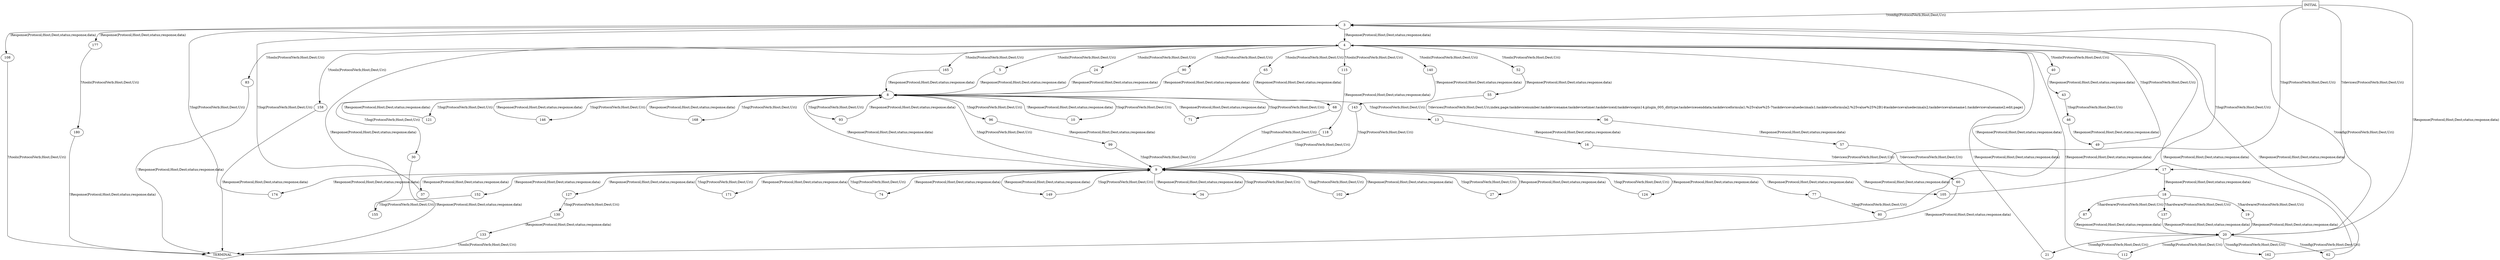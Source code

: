 digraph G {
  0 [label="INITIAL",shape=box];
  1 [label="TERMINAL",shape=diamond];
  3 [label="3"];
  4 [label="4"];
  5 [label="5"];
  8 [label="8"];
  9 [label="9"];
  10 [label="10"];
  13 [label="13"];
  16 [label="16"];
  17 [label="17"];
  18 [label="18"];
  19 [label="19"];
  20 [label="20"];
  21 [label="21"];
  24 [label="24"];
  27 [label="27"];
  30 [label="30"];
  34 [label="34"];
  37 [label="37"];
  40 [label="40"];
  43 [label="43"];
  46 [label="46"];
  49 [label="49"];
  52 [label="52"];
  55 [label="55"];
  56 [label="56"];
  57 [label="57"];
  60 [label="60"];
  62 [label="62"];
  65 [label="65"];
  68 [label="68"];
  71 [label="71"];
  74 [label="74"];
  77 [label="77"];
  80 [label="80"];
  83 [label="83"];
  87 [label="87"];
  90 [label="90"];
  93 [label="93"];
  96 [label="96"];
  99 [label="99"];
  102 [label="102"];
  105 [label="105"];
  108 [label="108"];
  112 [label="112"];
  115 [label="115"];
  118 [label="118"];
  121 [label="121"];
  124 [label="124"];
  127 [label="127"];
  130 [label="130"];
  133 [label="133"];
  137 [label="137"];
  140 [label="140"];
  143 [label="143"];
  146 [label="146"];
  149 [label="149"];
  152 [label="152"];
  155 [label="155"];
  158 [label="158"];
  162 [label="162"];
  165 [label="165"];
  168 [label="168"];
  171 [label="171"];
  174 [label="174"];
  177 [label="177"];
  180 [label="180"];
0->3  [label="?/config(ProtocolVerb;Host;Dest;Uri)"]
3->177  [label="!Response(Protocol;Host;Dest;status;response;data)"]
3->108  [label="!Response(Protocol;Host;Dest;status;response;data)"]
3->4  [label="!Response(Protocol;Host;Dest;status;response;data)"]
4->5  [label="?/tools(ProtocolVerb;Host;Dest;Uri)"]
4->24  [label="?/tools(ProtocolVerb;Host;Dest;Uri)"]
4->115  [label="?/tools(ProtocolVerb;Host;Dest;Uri)"]
4->65  [label="?/tools(ProtocolVerb;Host;Dest;Uri)"]
4->52  [label="?/tools(ProtocolVerb;Host;Dest;Uri)"]
4->158  [label="?/tools(ProtocolVerb;Host;Dest;Uri)"]
4->90  [label="?/tools(ProtocolVerb;Host;Dest;Uri)"]
4->165  [label="?/tools(ProtocolVerb;Host;Dest;Uri)"]
4->40  [label="?/tools(ProtocolVerb;Host;Dest;Uri)"]
4->83  [label="?/tools(ProtocolVerb;Host;Dest;Uri)"]
4->140  [label="?/tools(ProtocolVerb;Host;Dest;Uri)"]
5->8  [label="!Response(Protocol;Host;Dest;status;response;data)"]
8->13  [label="?/log(ProtocolVerb;Host;Dest;Uri)"]
8->71  [label="?/log(ProtocolVerb;Host;Dest;Uri)"]
8->168  [label="?/log(ProtocolVerb;Host;Dest;Uri)"]
8->10  [label="?/log(ProtocolVerb;Host;Dest;Uri)"]
8->96  [label="?/log(ProtocolVerb;Host;Dest;Uri)"]
8->93  [label="?/log(ProtocolVerb;Host;Dest;Uri)"]
8->30  [label="?/log(ProtocolVerb;Host;Dest;Uri)"]
8->146  [label="?/log(ProtocolVerb;Host;Dest;Uri)"]
8->121  [label="?/log(ProtocolVerb;Host;Dest;Uri)"]
8->9  [label="?/log(ProtocolVerb;Host;Dest;Uri)"]
9->77  [label="!Response(Protocol;Host;Dest;status;response;data)"]
9->102  [label="!Response(Protocol;Host;Dest;status;response;data)"]
9->149  [label="!Response(Protocol;Host;Dest;status;response;data)"]
9->27  [label="!Response(Protocol;Host;Dest;status;response;data)"]
9->37  [label="!Response(Protocol;Host;Dest;status;response;data)"]
9->127  [label="!Response(Protocol;Host;Dest;status;response;data)"]
9->74  [label="!Response(Protocol;Host;Dest;status;response;data)"]
9->171  [label="!Response(Protocol;Host;Dest;status;response;data)"]
9->34  [label="!Response(Protocol;Host;Dest;status;response;data)"]
9->105  [label="!Response(Protocol;Host;Dest;status;response;data)"]
9->124  [label="!Response(Protocol;Host;Dest;status;response;data)"]
9->174  [label="!Response(Protocol;Host;Dest;status;response;data)"]
9->152  [label="!Response(Protocol;Host;Dest;status;response;data)"]
9->8  [label="!Response(Protocol;Host;Dest;status;response;data)"]
10->8  [label="!Response(Protocol;Host;Dest;status;response;data)"]
13->16  [label="!Response(Protocol;Host;Dest;status;response;data)"]
16->17  [label="?/devices(ProtocolVerb;Host;Dest;Uri)"]
17->18  [label="!Response(Protocol;Host;Dest;status;response;data)"]
18->87  [label="?/hardware(ProtocolVerb;Host;Dest;Uri)"]
18->137  [label="?/hardware(ProtocolVerb;Host;Dest;Uri)"]
18->19  [label="?/hardware(ProtocolVerb;Host;Dest;Uri)"]
19->20  [label="!Response(Protocol;Host;Dest;status;response;data)"]
20->21  [label="?/config(ProtocolVerb;Host;Dest;Uri)"]
20->112  [label="?/config(ProtocolVerb;Host;Dest;Uri)"]
20->62  [label="?/config(ProtocolVerb;Host;Dest;Uri)"]
20->162  [label="?/config(ProtocolVerb;Host;Dest;Uri)"]
20->3  [label="?/config(ProtocolVerb;Host;Dest;Uri)"]
21->4  [label="!Response(Protocol;Host;Dest;status;response;data)"]
24->8  [label="!Response(Protocol;Host;Dest;status;response;data)"]
27->9  [label="?/log(ProtocolVerb;Host;Dest;Uri)"]
30->1  [label="!Response(Protocol;Host;Dest;status;response;data)"]
0->9  [label="?/log(ProtocolVerb;Host;Dest;Uri)"]
34->9  [label="?/log(ProtocolVerb;Host;Dest;Uri)"]
37->3  [label="?/log(ProtocolVerb;Host;Dest;Uri)"]
40->43  [label="!Response(Protocol;Host;Dest;status;response;data)"]
43->46  [label="?/log(ProtocolVerb;Host;Dest;Uri)"]
46->49  [label="!Response(Protocol;Host;Dest;status;response;data)"]
49->3  [label="?/log(ProtocolVerb;Host;Dest;Uri)"]
52->55  [label="!Response(Protocol;Host;Dest;status;response;data)"]
55->56  [label="?/devices(ProtocolVerb;Host;Dest;Uri;index;page;taskdevicenumber;taskdevicename;taskdevicetimer;taskdeviceid;taskdevicepin14;plugin_005_dhttype;taskdevicesenddata;taskdeviceformula1;%25value%25-7taskdevicevaluedecimals1;taskdeviceformula2;%25value%25%2B14taskdevicevaluedecimals2;taskdevicevaluename1;taskdevicevaluename2;edit;page)"]
56->57  [label="!Response(Protocol;Host;Dest;status;response;data)"]
57->60  [label="?/devices(ProtocolVerb;Host;Dest;Uri)"]
60->1  [label="!Response(Protocol;Host;Dest;status;response;data)"]
0->17  [label="?/devices(ProtocolVerb;Host;Dest;Uri)"]
62->4  [label="!Response(Protocol;Host;Dest;status;response;data)"]
65->68  [label="!Response(Protocol;Host;Dest;status;response;data)"]
68->9  [label="?/log(ProtocolVerb;Host;Dest;Uri)"]
71->8  [label="!Response(Protocol;Host;Dest;status;response;data)"]
74->9  [label="?/log(ProtocolVerb;Host;Dest;Uri)"]
77->80  [label="?/log(ProtocolVerb;Host;Dest;Uri)"]
80->4  [label="!Response(Protocol;Host;Dest;status;response;data)"]
83->1  [label="!Response(Protocol;Host;Dest;status;response;data)"]
87->20  [label="!Response(Protocol;Host;Dest;status;response;data)"]
90->8  [label="!Response(Protocol;Host;Dest;status;response;data)"]
93->8  [label="!Response(Protocol;Host;Dest;status;response;data)"]
96->99  [label="!Response(Protocol;Host;Dest;status;response;data)"]
99->9  [label="?/log(ProtocolVerb;Host;Dest;Uri)"]
102->9  [label="?/log(ProtocolVerb;Host;Dest;Uri)"]
105->3  [label="?/log(ProtocolVerb;Host;Dest;Uri)"]
108->1  [label="?/tools(ProtocolVerb;Host;Dest;Uri)"]
112->4  [label="!Response(Protocol;Host;Dest;status;response;data)"]
115->118  [label="!Response(Protocol;Host;Dest;status;response;data)"]
118->9  [label="?/log(ProtocolVerb;Host;Dest;Uri)"]
121->8  [label="!Response(Protocol;Host;Dest;status;response;data)"]
124->9  [label="?/log(ProtocolVerb;Host;Dest;Uri)"]
127->130  [label="?/log(ProtocolVerb;Host;Dest;Uri)"]
130->133  [label="!Response(Protocol;Host;Dest;status;response;data)"]
133->1  [label="?/tools(ProtocolVerb;Host;Dest;Uri)"]
137->20  [label="!Response(Protocol;Host;Dest;status;response;data)"]
140->143  [label="!Response(Protocol;Host;Dest;status;response;data)"]
143->9  [label="?/log(ProtocolVerb;Host;Dest;Uri)"]
146->8  [label="!Response(Protocol;Host;Dest;status;response;data)"]
149->9  [label="?/log(ProtocolVerb;Host;Dest;Uri)"]
152->155  [label="?/log(ProtocolVerb;Host;Dest;Uri)"]
155->4  [label="!Response(Protocol;Host;Dest;status;response;data)"]
158->1  [label="!Response(Protocol;Host;Dest;status;response;data)"]
0->20  [label="!Response(Protocol;Host;Dest;status;response;data)"]
162->4  [label="!Response(Protocol;Host;Dest;status;response;data)"]
165->8  [label="!Response(Protocol;Host;Dest;status;response;data)"]
168->8  [label="!Response(Protocol;Host;Dest;status;response;data)"]
171->9  [label="?/log(ProtocolVerb;Host;Dest;Uri)"]
174->3  [label="?/log(ProtocolVerb;Host;Dest;Uri)"]
177->180  [label="?/tools(ProtocolVerb;Host;Dest;Uri)"]
180->1  [label="!Response(Protocol;Host;Dest;status;response;data)"]
}
